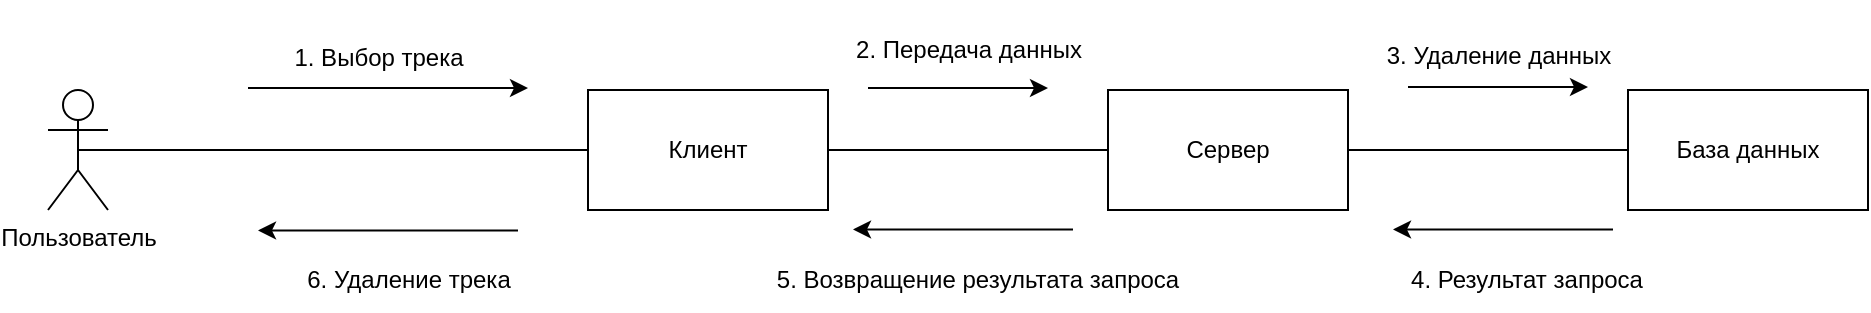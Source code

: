 <mxfile version="20.8.16" type="device"><diagram name="Страница 1" id="hjUGhPyT1ghZFDfUmkoX"><mxGraphModel dx="1020" dy="-627" grid="1" gridSize="10" guides="1" tooltips="1" connect="1" arrows="1" fold="1" page="1" pageScale="1" pageWidth="827" pageHeight="1169" math="0" shadow="0"><root><mxCell id="0"/><mxCell id="1" parent="0"/><mxCell id="pQRLnL5p8XMKl6RjfIit-1" value="Пользователь" style="shape=umlActor;verticalLabelPosition=bottom;verticalAlign=top;html=1;outlineConnect=0;" vertex="1" parent="1"><mxGeometry x="40" y="1365" width="30" height="60" as="geometry"/></mxCell><mxCell id="pQRLnL5p8XMKl6RjfIit-2" value="" style="edgeStyle=orthogonalEdgeStyle;rounded=0;orthogonalLoop=1;jettySize=auto;html=1;endArrow=none;endFill=0;" edge="1" parent="1" source="pQRLnL5p8XMKl6RjfIit-3" target="pQRLnL5p8XMKl6RjfIit-10"><mxGeometry relative="1" as="geometry"><Array as="points"><mxPoint x="480" y="1395"/><mxPoint x="480" y="1395"/></Array></mxGeometry></mxCell><mxCell id="pQRLnL5p8XMKl6RjfIit-3" value="Клиент" style="rounded=0;whiteSpace=wrap;html=1;" vertex="1" parent="1"><mxGeometry x="310" y="1365" width="120" height="60" as="geometry"/></mxCell><mxCell id="pQRLnL5p8XMKl6RjfIit-4" value="" style="endArrow=none;html=1;rounded=0;exitX=0.5;exitY=0.5;exitDx=0;exitDy=0;exitPerimeter=0;entryX=0;entryY=0.5;entryDx=0;entryDy=0;" edge="1" parent="1" source="pQRLnL5p8XMKl6RjfIit-1" target="pQRLnL5p8XMKl6RjfIit-3"><mxGeometry width="50" height="50" relative="1" as="geometry"><mxPoint x="320" y="1375" as="sourcePoint"/><mxPoint x="370" y="1325" as="targetPoint"/></mxGeometry></mxCell><mxCell id="pQRLnL5p8XMKl6RjfIit-5" value="" style="endArrow=classic;html=1;rounded=0;" edge="1" parent="1"><mxGeometry width="50" height="50" relative="1" as="geometry"><mxPoint x="140" y="1364" as="sourcePoint"/><mxPoint x="280" y="1364" as="targetPoint"/></mxGeometry></mxCell><mxCell id="pQRLnL5p8XMKl6RjfIit-6" value="1. Выбор трека" style="text;html=1;align=center;verticalAlign=middle;resizable=0;points=[];autosize=1;strokeColor=none;fillColor=none;" vertex="1" parent="1"><mxGeometry x="150" y="1334" width="110" height="30" as="geometry"/></mxCell><mxCell id="pQRLnL5p8XMKl6RjfIit-7" value="" style="endArrow=classic;html=1;rounded=0;" edge="1" parent="1"><mxGeometry width="50" height="50" relative="1" as="geometry"><mxPoint x="275" y="1435.25" as="sourcePoint"/><mxPoint x="145" y="1435.25" as="targetPoint"/></mxGeometry></mxCell><mxCell id="pQRLnL5p8XMKl6RjfIit-8" value="6. Удаление трека" style="text;html=1;align=center;verticalAlign=middle;resizable=0;points=[];autosize=1;strokeColor=none;fillColor=none;" vertex="1" parent="1"><mxGeometry x="155" y="1445.25" width="130" height="30" as="geometry"/></mxCell><mxCell id="pQRLnL5p8XMKl6RjfIit-9" value="" style="edgeStyle=orthogonalEdgeStyle;rounded=0;orthogonalLoop=1;jettySize=auto;html=1;endArrow=none;endFill=0;" edge="1" parent="1" source="pQRLnL5p8XMKl6RjfIit-10" target="pQRLnL5p8XMKl6RjfIit-11"><mxGeometry relative="1" as="geometry"/></mxCell><mxCell id="pQRLnL5p8XMKl6RjfIit-10" value="Сервер" style="whiteSpace=wrap;html=1;rounded=0;" vertex="1" parent="1"><mxGeometry x="570" y="1365" width="120" height="60" as="geometry"/></mxCell><mxCell id="pQRLnL5p8XMKl6RjfIit-11" value="База данных" style="whiteSpace=wrap;html=1;rounded=0;" vertex="1" parent="1"><mxGeometry x="830" y="1365" width="120" height="60" as="geometry"/></mxCell><mxCell id="pQRLnL5p8XMKl6RjfIit-12" value="" style="endArrow=classic;html=1;rounded=0;" edge="1" parent="1"><mxGeometry width="50" height="50" relative="1" as="geometry"><mxPoint x="450" y="1364" as="sourcePoint"/><mxPoint x="540" y="1364" as="targetPoint"/></mxGeometry></mxCell><mxCell id="pQRLnL5p8XMKl6RjfIit-13" value="2. Передача данных" style="text;html=1;align=center;verticalAlign=middle;resizable=0;points=[];autosize=1;strokeColor=none;fillColor=none;" vertex="1" parent="1"><mxGeometry x="430" y="1330" width="140" height="30" as="geometry"/></mxCell><mxCell id="pQRLnL5p8XMKl6RjfIit-14" value="" style="endArrow=classic;html=1;rounded=0;" edge="1" parent="1"><mxGeometry width="50" height="50" relative="1" as="geometry"><mxPoint x="720" y="1363.5" as="sourcePoint"/><mxPoint x="810" y="1363.5" as="targetPoint"/></mxGeometry></mxCell><mxCell id="pQRLnL5p8XMKl6RjfIit-15" value="&lt;br&gt;3. Удаление данных" style="text;html=1;align=center;verticalAlign=middle;resizable=0;points=[];autosize=1;strokeColor=none;fillColor=none;" vertex="1" parent="1"><mxGeometry x="695" y="1320" width="140" height="40" as="geometry"/></mxCell><mxCell id="pQRLnL5p8XMKl6RjfIit-16" value="" style="endArrow=classic;html=1;rounded=0;" edge="1" parent="1"><mxGeometry width="50" height="50" relative="1" as="geometry"><mxPoint x="822.5" y="1434.75" as="sourcePoint"/><mxPoint x="712.5" y="1434.75" as="targetPoint"/></mxGeometry></mxCell><mxCell id="pQRLnL5p8XMKl6RjfIit-17" value="4. Результат запроса" style="text;html=1;strokeColor=none;fillColor=none;align=center;verticalAlign=middle;whiteSpace=wrap;rounded=0;" vertex="1" parent="1"><mxGeometry x="717.5" y="1445.25" width="122.5" height="30" as="geometry"/></mxCell><mxCell id="pQRLnL5p8XMKl6RjfIit-18" value="" style="endArrow=classic;html=1;rounded=0;" edge="1" parent="1"><mxGeometry width="50" height="50" relative="1" as="geometry"><mxPoint x="552.5" y="1434.75" as="sourcePoint"/><mxPoint x="442.5" y="1434.75" as="targetPoint"/></mxGeometry></mxCell><mxCell id="pQRLnL5p8XMKl6RjfIit-19" value="5. Возвращение результата запроса" style="text;html=1;strokeColor=none;fillColor=none;align=center;verticalAlign=middle;whiteSpace=wrap;rounded=0;" vertex="1" parent="1"><mxGeometry x="400" y="1445.25" width="210" height="30" as="geometry"/></mxCell></root></mxGraphModel></diagram></mxfile>